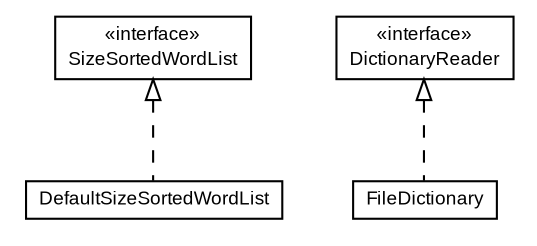 #!/usr/local/bin/dot
#
# Class diagram 
# Generated by UmlGraph version 4.6 (http://www.spinellis.gr/sw/umlgraph)
#

digraph G {
	edge [fontname="arial",fontsize=10,labelfontname="arial",labelfontsize=10];
	node [fontname="arial",fontsize=10,shape=plaintext];
	// com.octo.captcha.component.word.SizeSortedWordList
	c1444 [label=<<table border="0" cellborder="1" cellspacing="0" cellpadding="2" port="p" href="./SizeSortedWordList.html">
		<tr><td><table border="0" cellspacing="0" cellpadding="1">
			<tr><td> &laquo;interface&raquo; </td></tr>
			<tr><td> SizeSortedWordList </td></tr>
		</table></td></tr>
		</table>>, fontname="arial", fontcolor="black", fontsize=9.0];
	// com.octo.captcha.component.word.FileDictionary
	c1445 [label=<<table border="0" cellborder="1" cellspacing="0" cellpadding="2" port="p" href="./FileDictionary.html">
		<tr><td><table border="0" cellspacing="0" cellpadding="1">
			<tr><td> FileDictionary </td></tr>
		</table></td></tr>
		</table>>, fontname="arial", fontcolor="black", fontsize=9.0];
	// com.octo.captcha.component.word.DictionaryReader
	c1446 [label=<<table border="0" cellborder="1" cellspacing="0" cellpadding="2" port="p" href="./DictionaryReader.html">
		<tr><td><table border="0" cellspacing="0" cellpadding="1">
			<tr><td> &laquo;interface&raquo; </td></tr>
			<tr><td> DictionaryReader </td></tr>
		</table></td></tr>
		</table>>, fontname="arial", fontcolor="black", fontsize=9.0];
	// com.octo.captcha.component.word.DefaultSizeSortedWordList
	c1447 [label=<<table border="0" cellborder="1" cellspacing="0" cellpadding="2" port="p" href="./DefaultSizeSortedWordList.html">
		<tr><td><table border="0" cellspacing="0" cellpadding="1">
			<tr><td> DefaultSizeSortedWordList </td></tr>
		</table></td></tr>
		</table>>, fontname="arial", fontcolor="black", fontsize=9.0];
	//com.octo.captcha.component.word.FileDictionary implements com.octo.captcha.component.word.DictionaryReader
	c1446:p -> c1445:p [dir=back,arrowtail=empty,style=dashed];
	//com.octo.captcha.component.word.DefaultSizeSortedWordList implements com.octo.captcha.component.word.SizeSortedWordList
	c1444:p -> c1447:p [dir=back,arrowtail=empty,style=dashed];
}

